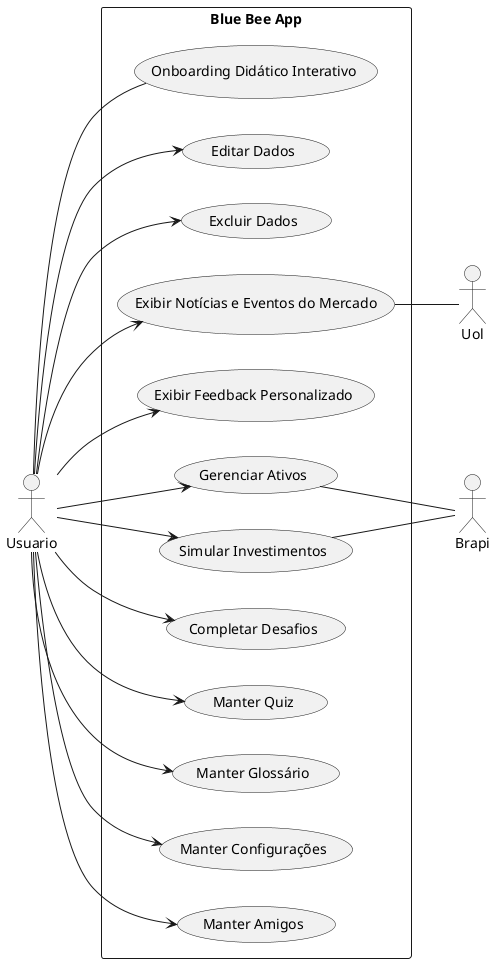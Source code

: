 @startuml
left to right direction
:Usuario:

rectangle "Blue Bee App" {
    usecase "Onboarding Didático Interativo" as C1
    usecase "Editar Dados" as C2
    usecase "Excluir Dados" as C3
    usecase "Exibir Notícias e Eventos do Mercado" as C4
    usecase "Exibir Feedback Personalizado" as C5
    usecase "Gerenciar Ativos" as C6
    usecase "Simular Investimentos" as C7
    usecase "Completar Desafios" as C8
    usecase "Manter Quiz" as C9
    usecase "Manter Glossário" as C10
    usecase "Manter Configurações" as C11
    usecase "Manter Amigos" as C12
    ' (Editar Dados) .> C2 :include
    ' (Excluir Conta) .> C2 :include
    ' (Comprar Ativos) .> C5 :include
    ' (Vender Ativos) .> C5 :include
    ' (Pesquisar Palavra) .> C9 :include
}

:Uol:
:Brapi:

Usuario -- C1
Usuario --> C2
Usuario --> C3
Usuario --> C4
Usuario --> C5
Usuario --> C6
Usuario --> C7
Usuario --> C8
Usuario --> C9
Usuario --> C10
Usuario --> C11
Usuario --> C12

C4 -- Uol

C6 -- Brapi
C7 -- Brapi

@enduml
